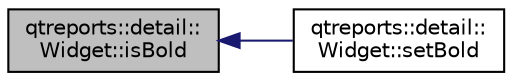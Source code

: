 digraph "qtreports::detail::Widget::isBold"
{
 // INTERACTIVE_SVG=YES
  bgcolor="transparent";
  edge [fontname="Helvetica",fontsize="10",labelfontname="Helvetica",labelfontsize="10"];
  node [fontname="Helvetica",fontsize="10",shape=record];
  rankdir="LR";
  Node1 [label="qtreports::detail::\lWidget::isBold",height=0.2,width=0.4,color="black", fillcolor="grey75", style="filled", fontcolor="black"];
  Node1 -> Node2 [dir="back",color="midnightblue",fontsize="10",style="solid",fontname="Helvetica"];
  Node2 [label="qtreports::detail::\lWidget::setBold",height=0.2,width=0.4,color="black",URL="$classqtreports_1_1detail_1_1_widget.html#ae54170ff849693281af631b6296cccf5",tooltip="Возвращаем индекс стиля "];
}
